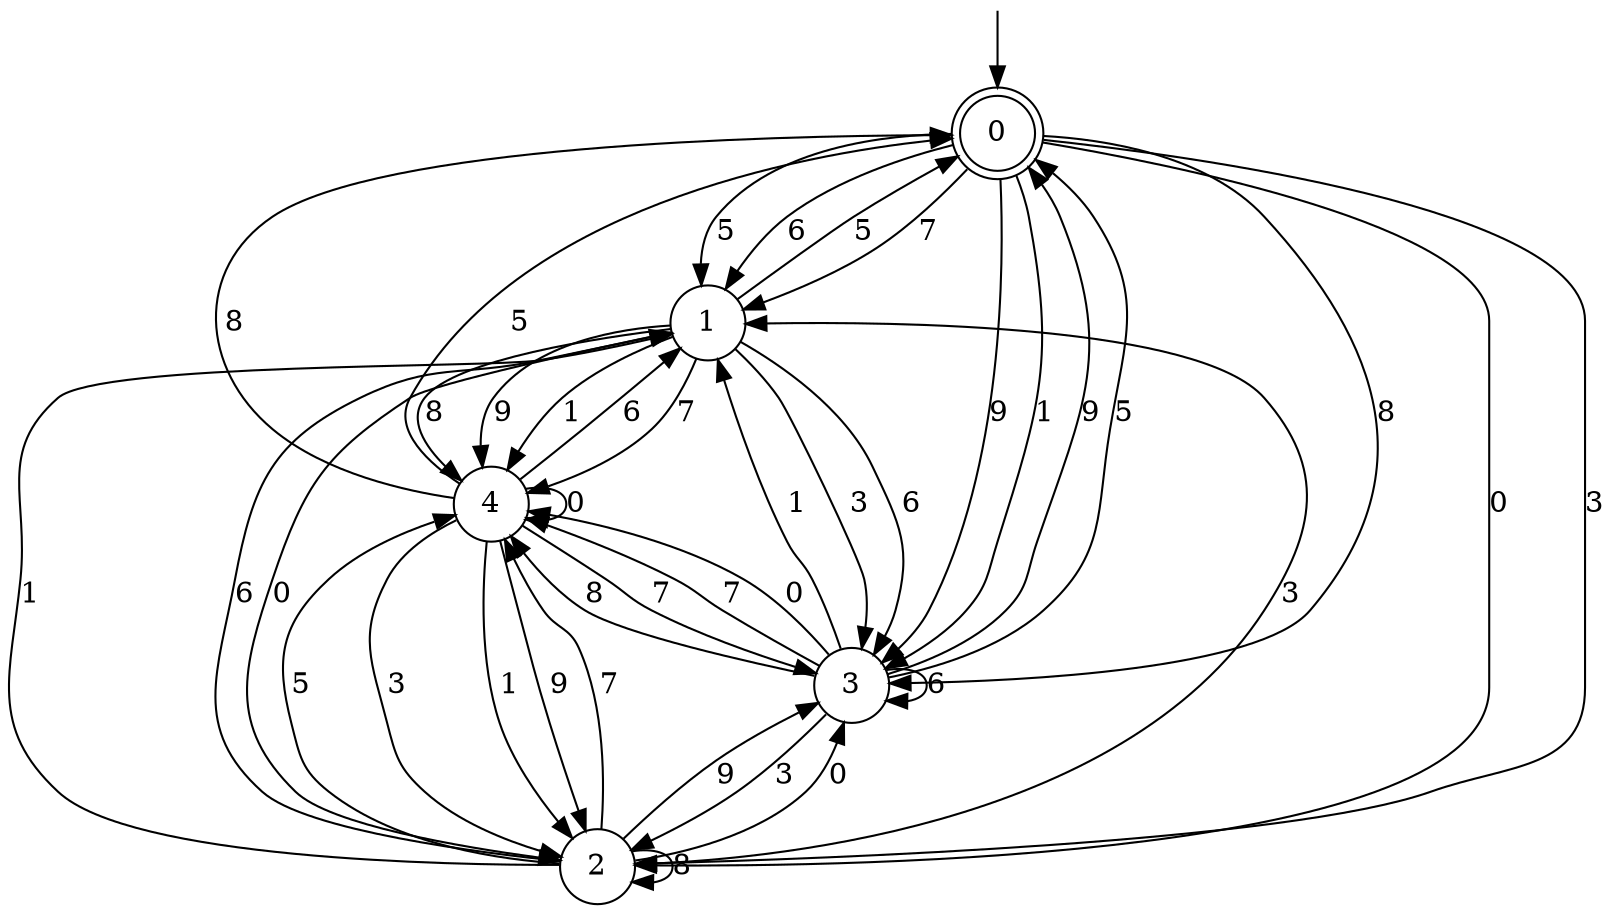 digraph g {

	s0 [shape="doublecircle" label="0"];
	s1 [shape="circle" label="1"];
	s2 [shape="circle" label="2"];
	s3 [shape="circle" label="3"];
	s4 [shape="circle" label="4"];
	s0 -> s1 [label="7"];
	s0 -> s2 [label="0"];
	s0 -> s3 [label="8"];
	s0 -> s2 [label="3"];
	s0 -> s3 [label="9"];
	s0 -> s3 [label="1"];
	s0 -> s1 [label="5"];
	s0 -> s1 [label="6"];
	s1 -> s4 [label="7"];
	s1 -> s2 [label="0"];
	s1 -> s4 [label="8"];
	s1 -> s3 [label="3"];
	s1 -> s4 [label="9"];
	s1 -> s4 [label="1"];
	s1 -> s0 [label="5"];
	s1 -> s3 [label="6"];
	s2 -> s4 [label="7"];
	s2 -> s3 [label="0"];
	s2 -> s2 [label="8"];
	s2 -> s1 [label="3"];
	s2 -> s3 [label="9"];
	s2 -> s1 [label="1"];
	s2 -> s4 [label="5"];
	s2 -> s1 [label="6"];
	s3 -> s4 [label="7"];
	s3 -> s4 [label="0"];
	s3 -> s4 [label="8"];
	s3 -> s2 [label="3"];
	s3 -> s0 [label="9"];
	s3 -> s1 [label="1"];
	s3 -> s0 [label="5"];
	s3 -> s3 [label="6"];
	s4 -> s3 [label="7"];
	s4 -> s4 [label="0"];
	s4 -> s0 [label="8"];
	s4 -> s2 [label="3"];
	s4 -> s2 [label="9"];
	s4 -> s2 [label="1"];
	s4 -> s0 [label="5"];
	s4 -> s1 [label="6"];

__start0 [label="" shape="none" width="0" height="0"];
__start0 -> s0;

}
